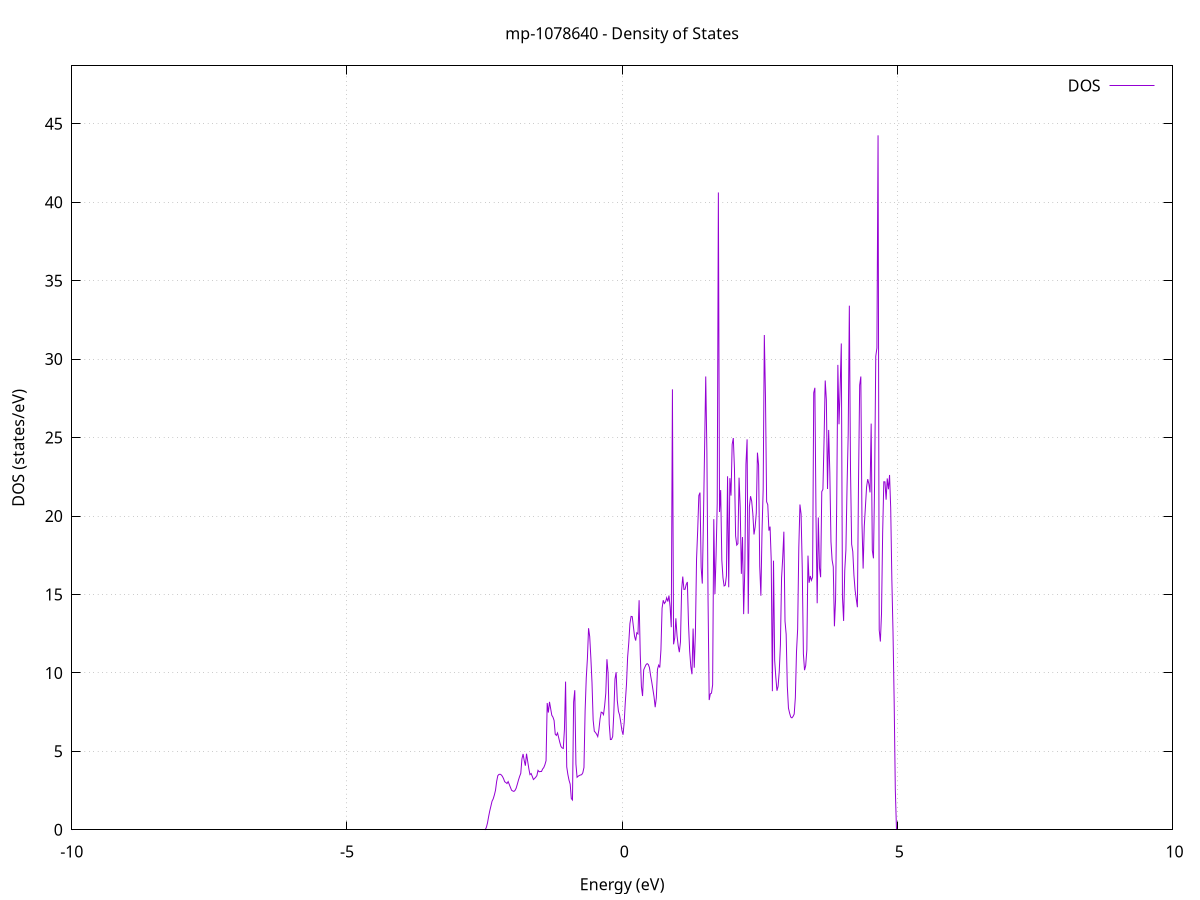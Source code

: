 set title 'mp-1078640 - Density of States'
set xlabel 'Energy (eV)'
set ylabel 'DOS (states/eV)'
set grid
set xrange [-10:10]
set yrange [0:48.691]
set xzeroaxis lt -1
set terminal png size 800,600
set output 'mp-1078640_dos_gnuplot.png'
plot '-' using 1:2 with lines title 'DOS'
-34.865500 0.000000
-34.844600 0.000000
-34.823700 0.000000
-34.802900 0.000000
-34.782000 0.000000
-34.761100 0.000000
-34.740200 0.000000
-34.719400 0.000000
-34.698500 0.000000
-34.677600 0.000000
-34.656700 0.000000
-34.635900 0.000000
-34.615000 0.000000
-34.594100 0.000000
-34.573200 0.000000
-34.552400 0.000000
-34.531500 0.000000
-34.510600 0.000000
-34.489700 0.000000
-34.468900 0.000000
-34.448000 0.000000
-34.427100 0.000000
-34.406200 0.000000
-34.385400 0.000000
-34.364500 0.000000
-34.343600 0.000000
-34.322700 0.000000
-34.301900 0.000000
-34.281000 0.000000
-34.260100 0.000000
-34.239200 0.000000
-34.218400 0.000000
-34.197500 0.000000
-34.176600 0.000000
-34.155700 0.000000
-34.134900 0.000000
-34.114000 0.000000
-34.093100 0.000000
-34.072200 0.000000
-34.051400 0.000000
-34.030500 0.000000
-34.009600 0.000000
-33.988700 0.000000
-33.967900 0.000000
-33.947000 0.000000
-33.926100 0.000000
-33.905200 0.000000
-33.884400 0.000000
-33.863500 0.000000
-33.842600 0.000000
-33.821700 0.000000
-33.800900 0.000000
-33.780000 0.000000
-33.759100 0.000000
-33.738200 0.000000
-33.717400 0.000000
-33.696500 0.000000
-33.675600 0.000000
-33.654700 0.000000
-33.633900 0.000000
-33.613000 0.000000
-33.592100 0.000000
-33.571300 0.000000
-33.550400 0.000000
-33.529500 0.000000
-33.508600 0.000000
-33.487800 0.000000
-33.466900 0.000000
-33.446000 0.000000
-33.425100 0.000000
-33.404300 0.000000
-33.383400 0.000000
-33.362500 0.000000
-33.341600 0.000000
-33.320800 0.000000
-33.299900 0.000000
-33.279000 0.000000
-33.258100 0.000000
-33.237300 0.000000
-33.216400 0.000000
-33.195500 0.000000
-33.174600 0.000000
-33.153800 0.000000
-33.132900 0.000000
-33.112000 0.000000
-33.091100 0.000000
-33.070300 0.000000
-33.049400 0.000000
-33.028500 0.000000
-33.007600 0.000000
-32.986800 0.000000
-32.965900 791.883500
-32.945000 0.000000
-32.924100 0.000000
-32.903300 0.000000
-32.882400 0.000000
-32.861500 0.000000
-32.840600 0.000000
-32.819800 0.000000
-32.798900 0.000000
-32.778000 0.000000
-32.757100 0.000000
-32.736300 0.000000
-32.715400 0.000000
-32.694500 0.000000
-32.673600 0.000000
-32.652800 0.000000
-32.631900 0.000000
-32.611000 0.000000
-32.590100 0.000000
-32.569300 0.000000
-32.548400 0.000000
-32.527500 0.000000
-32.506600 0.000000
-32.485800 0.000000
-32.464900 0.000000
-32.444000 0.000000
-32.423100 0.000000
-32.402300 0.000000
-32.381400 0.000000
-32.360500 0.000000
-32.339600 0.000000
-32.318800 0.000000
-32.297900 0.000000
-32.277000 0.000000
-32.256200 0.000000
-32.235300 0.000000
-32.214400 0.000000
-32.193500 0.000000
-32.172700 0.000000
-32.151800 0.000000
-32.130900 0.000000
-32.110000 0.000000
-32.089200 0.000000
-32.068300 0.000000
-32.047400 0.000000
-32.026500 0.000000
-32.005700 0.000000
-31.984800 0.000000
-31.963900 0.000000
-31.943000 0.000000
-31.922200 0.000000
-31.901300 0.000000
-31.880400 0.000000
-31.859500 0.000000
-31.838700 0.000000
-31.817800 0.000000
-31.796900 0.000000
-31.776000 0.000000
-31.755200 0.000000
-31.734300 0.000000
-31.713400 0.000000
-31.692500 0.000000
-31.671700 0.000000
-31.650800 0.000000
-31.629900 0.000000
-31.609000 0.000000
-31.588200 0.000000
-31.567300 0.000000
-31.546400 0.000000
-31.525500 0.000000
-31.504700 0.000000
-31.483800 0.000000
-31.462900 0.000000
-31.442000 0.000000
-31.421200 0.000000
-31.400300 0.000000
-31.379400 0.000000
-31.358500 0.000000
-31.337700 0.000000
-31.316800 0.000000
-31.295900 0.000000
-31.275000 0.000000
-31.254200 0.000000
-31.233300 0.000000
-31.212400 0.000000
-31.191500 0.000000
-31.170700 0.000000
-31.149800 0.000000
-31.128900 0.000000
-31.108000 0.000000
-31.087200 0.000000
-31.066300 0.000000
-31.045400 0.000000
-31.024600 0.000000
-31.003700 0.000000
-30.982800 0.000000
-30.961900 0.000000
-30.941100 0.000000
-30.920200 0.000000
-30.899300 0.000000
-30.878400 0.000000
-30.857600 0.000000
-30.836700 0.000000
-30.815800 0.000000
-30.794900 0.000000
-30.774100 0.000000
-30.753200 0.000000
-30.732300 0.000000
-30.711400 0.000000
-30.690600 0.000000
-30.669700 0.000000
-30.648800 0.000000
-30.627900 0.000000
-30.607100 0.000000
-30.586200 0.000000
-30.565300 0.000000
-30.544400 0.000000
-30.523600 0.000000
-30.502700 0.000000
-30.481800 0.000000
-30.460900 0.000000
-30.440100 0.000000
-30.419200 0.000000
-30.398300 0.000000
-30.377400 0.000000
-30.356600 0.000000
-30.335700 0.000000
-30.314800 0.000000
-30.293900 0.000000
-30.273100 0.000000
-30.252200 0.000000
-30.231300 0.000000
-30.210400 0.000000
-30.189600 0.000000
-30.168700 0.000000
-30.147800 0.000000
-30.126900 0.000000
-30.106100 0.000000
-30.085200 0.000000
-30.064300 0.000000
-30.043400 0.000000
-30.022600 0.000000
-30.001700 0.000000
-29.980800 0.000000
-29.959900 0.000000
-29.939100 0.000000
-29.918200 0.000000
-29.897300 0.000000
-29.876400 0.000000
-29.855600 0.000000
-29.834700 0.000000
-29.813800 0.000000
-29.792900 0.000000
-29.772100 0.000000
-29.751200 0.000000
-29.730300 0.000000
-29.709500 0.000000
-29.688600 0.000000
-29.667700 0.000000
-29.646800 0.000000
-29.626000 0.000000
-29.605100 0.000000
-29.584200 0.000000
-29.563300 0.000000
-29.542500 0.000000
-29.521600 0.000000
-29.500700 0.000000
-29.479800 0.000000
-29.459000 0.000000
-29.438100 0.000000
-29.417200 0.000000
-29.396300 0.000000
-29.375500 0.000000
-29.354600 0.000000
-29.333700 0.000000
-29.312800 0.000000
-29.292000 0.000000
-29.271100 0.000000
-29.250200 0.000000
-29.229300 0.000000
-29.208500 0.000000
-29.187600 0.000000
-29.166700 0.000000
-29.145800 0.000000
-29.125000 0.000000
-29.104100 0.000000
-29.083200 0.000000
-29.062300 0.000000
-29.041500 0.000000
-29.020600 0.000000
-28.999700 0.000000
-28.978800 0.000000
-28.958000 0.000000
-28.937100 0.000000
-28.916200 0.000000
-28.895300 0.000000
-28.874500 0.000000
-28.853600 0.000000
-28.832700 0.000000
-28.811800 0.000000
-28.791000 0.000000
-28.770100 0.000000
-28.749200 0.000000
-28.728300 0.000000
-28.707500 0.000000
-28.686600 0.000000
-28.665700 0.000000
-28.644800 0.000000
-28.624000 0.000000
-28.603100 0.000000
-28.582200 0.000000
-28.561300 0.000000
-28.540500 0.000000
-28.519600 0.000000
-28.498700 0.000000
-28.477900 0.000000
-28.457000 0.000000
-28.436100 0.000000
-28.415200 0.000000
-28.394400 0.000000
-28.373500 0.000000
-28.352600 0.000000
-28.331700 0.000000
-28.310900 0.000000
-28.290000 0.000000
-28.269100 0.000000
-28.248200 0.000000
-28.227400 0.000000
-28.206500 0.000000
-28.185600 0.000000
-28.164700 0.000000
-28.143900 0.000000
-28.123000 0.000000
-28.102100 0.000000
-28.081200 0.000000
-28.060400 0.000000
-28.039500 0.000000
-28.018600 0.000000
-27.997700 0.000000
-27.976900 0.000000
-27.956000 0.000000
-27.935100 0.000000
-27.914200 0.000000
-27.893400 0.000000
-27.872500 0.000000
-27.851600 0.000000
-27.830700 0.000000
-27.809900 0.000000
-27.789000 0.000000
-27.768100 0.000000
-27.747200 0.000000
-27.726400 0.000000
-27.705500 0.000000
-27.684600 0.000000
-27.663700 0.000000
-27.642900 0.000000
-27.622000 0.000000
-27.601100 0.000000
-27.580200 0.000000
-27.559400 0.000000
-27.538500 0.000000
-27.517600 0.000000
-27.496700 0.000000
-27.475900 0.000000
-27.455000 0.000000
-27.434100 0.000000
-27.413200 0.000000
-27.392400 0.000000
-27.371500 0.000000
-27.350600 0.000000
-27.329700 0.000000
-27.308900 0.000000
-27.288000 0.000000
-27.267100 0.000000
-27.246300 0.000000
-27.225400 0.000000
-27.204500 0.000000
-27.183600 0.000000
-27.162800 0.000000
-27.141900 0.000000
-27.121000 0.000000
-27.100100 0.000000
-27.079300 0.000000
-27.058400 0.000000
-27.037500 0.000000
-27.016600 0.000000
-26.995800 0.000000
-26.974900 0.000000
-26.954000 0.000000
-26.933100 0.000000
-26.912300 0.000000
-26.891400 0.000000
-26.870500 0.000000
-26.849600 0.000000
-26.828800 0.000000
-26.807900 0.000000
-26.787000 0.000000
-26.766100 0.000000
-26.745300 0.000000
-26.724400 0.000000
-26.703500 0.000000
-26.682600 0.000000
-26.661800 0.000000
-26.640900 0.000000
-26.620000 0.000000
-26.599100 0.000000
-26.578300 0.000000
-26.557400 0.000000
-26.536500 0.000000
-26.515600 0.000000
-26.494800 0.000000
-26.473900 0.000000
-26.453000 0.000000
-26.432100 0.000000
-26.411300 0.000000
-26.390400 0.000000
-26.369500 0.000000
-26.348600 0.000000
-26.327800 0.000000
-26.306900 0.000000
-26.286000 0.000000
-26.265100 0.000000
-26.244300 0.000000
-26.223400 0.000000
-26.202500 0.000000
-26.181600 0.000000
-26.160800 0.000000
-26.139900 0.000000
-26.119000 0.000000
-26.098100 0.000000
-26.077300 0.000000
-26.056400 0.000000
-26.035500 0.000000
-26.014600 0.000000
-25.993800 0.000000
-25.972900 0.000000
-25.952000 0.000000
-25.931200 0.000000
-25.910300 0.000000
-25.889400 0.000000
-25.868500 0.000000
-25.847700 0.000000
-25.826800 0.000000
-25.805900 0.000000
-25.785000 0.000000
-25.764200 0.000000
-25.743300 0.000000
-25.722400 0.000000
-25.701500 0.000000
-25.680700 0.000000
-25.659800 0.000000
-25.638900 0.000000
-25.618000 0.000000
-25.597200 0.000000
-25.576300 0.000000
-25.555400 0.000000
-25.534500 0.000000
-25.513700 0.000000
-25.492800 0.000000
-25.471900 0.000000
-25.451000 0.000000
-25.430200 0.000000
-25.409300 0.000000
-25.388400 0.000000
-25.367500 0.000000
-25.346700 0.000000
-25.325800 0.000000
-25.304900 0.000000
-25.284000 0.000000
-25.263200 0.000000
-25.242300 0.000000
-25.221400 0.000000
-25.200500 0.000000
-25.179700 0.000000
-25.158800 0.000000
-25.137900 0.000000
-25.117000 0.000000
-25.096200 0.000000
-25.075300 0.000000
-25.054400 0.000000
-25.033500 0.000000
-25.012700 0.000000
-24.991800 0.000000
-24.970900 0.000000
-24.950000 0.000000
-24.929200 0.000000
-24.908300 0.000000
-24.887400 0.000000
-24.866500 0.000000
-24.845700 0.000000
-24.824800 0.000000
-24.803900 0.000000
-24.783000 0.000000
-24.762200 0.000000
-24.741300 0.000000
-24.720400 0.000000
-24.699600 0.000000
-24.678700 0.000000
-24.657800 0.000000
-24.636900 0.000000
-24.616100 0.000000
-24.595200 0.000000
-24.574300 0.000000
-24.553400 0.000000
-24.532600 0.000000
-24.511700 0.000000
-24.490800 0.000000
-24.469900 0.000000
-24.449100 0.000000
-24.428200 0.000000
-24.407300 0.000000
-24.386400 0.000000
-24.365600 0.000000
-24.344700 0.000000
-24.323800 0.000000
-24.302900 0.000000
-24.282100 0.000000
-24.261200 0.000000
-24.240300 0.000000
-24.219400 0.000000
-24.198600 0.000000
-24.177700 0.000000
-24.156800 0.000000
-24.135900 0.000000
-24.115100 0.000000
-24.094200 0.000000
-24.073300 0.000000
-24.052400 0.000000
-24.031600 0.000000
-24.010700 0.000000
-23.989800 0.000000
-23.968900 0.000000
-23.948100 0.000000
-23.927200 0.000000
-23.906300 0.000000
-23.885400 0.000000
-23.864600 0.000000
-23.843700 0.000000
-23.822800 0.000000
-23.801900 0.000000
-23.781100 0.000000
-23.760200 0.000000
-23.739300 0.000000
-23.718400 0.000000
-23.697600 0.000000
-23.676700 0.000000
-23.655800 0.000000
-23.634900 0.000000
-23.614100 0.000000
-23.593200 0.000000
-23.572300 0.000000
-23.551400 0.000000
-23.530600 0.000000
-23.509700 0.000000
-23.488800 0.000000
-23.468000 0.000000
-23.447100 0.000000
-23.426200 0.000000
-23.405300 0.000000
-23.384500 0.000000
-23.363600 0.000000
-23.342700 0.000000
-23.321800 0.000000
-23.301000 0.000000
-23.280100 0.000000
-23.259200 0.000000
-23.238300 0.000000
-23.217500 0.000000
-23.196600 0.000000
-23.175700 0.000000
-23.154800 0.000000
-23.134000 0.000000
-23.113100 0.000000
-23.092200 0.000000
-23.071300 0.000000
-23.050500 0.000000
-23.029600 0.000000
-23.008700 0.000000
-22.987800 0.000000
-22.967000 0.000000
-22.946100 0.000000
-22.925200 0.000000
-22.904300 0.000000
-22.883500 0.000000
-22.862600 0.000000
-22.841700 0.000000
-22.820800 0.000000
-22.800000 0.000000
-22.779100 0.000000
-22.758200 0.000000
-22.737300 0.000000
-22.716500 0.000000
-22.695600 0.000000
-22.674700 0.000000
-22.653800 0.000000
-22.633000 0.000000
-22.612100 0.000000
-22.591200 0.000000
-22.570300 0.000000
-22.549500 0.000000
-22.528600 0.000000
-22.507700 0.000000
-22.486800 0.000000
-22.466000 0.000000
-22.445100 0.000000
-22.424200 0.000000
-22.403300 0.000000
-22.382500 0.000000
-22.361600 0.000000
-22.340700 0.000000
-22.319800 0.000000
-22.299000 0.000000
-22.278100 0.000000
-22.257200 0.000000
-22.236300 0.000000
-22.215500 0.000000
-22.194600 0.000000
-22.173700 0.000000
-22.152900 0.000000
-22.132000 0.000000
-22.111100 0.000000
-22.090200 0.000000
-22.069400 0.000000
-22.048500 0.000000
-22.027600 0.000000
-22.006700 0.000000
-21.985900 0.000000
-21.965000 0.000000
-21.944100 0.000000
-21.923200 0.000000
-21.902400 0.000000
-21.881500 0.000000
-21.860600 0.000000
-21.839700 0.000000
-21.818900 0.000000
-21.798000 0.000000
-21.777100 0.000000
-21.756200 0.000000
-21.735400 0.000000
-21.714500 0.000000
-21.693600 0.000000
-21.672700 0.000000
-21.651900 0.000000
-21.631000 0.000000
-21.610100 0.000000
-21.589200 0.000000
-21.568400 0.000000
-21.547500 0.000000
-21.526600 0.000000
-21.505700 0.000000
-21.484900 0.000000
-21.464000 0.000000
-21.443100 0.000000
-21.422200 0.000000
-21.401400 0.000000
-21.380500 0.000000
-21.359600 0.000000
-21.338700 0.000000
-21.317900 0.000000
-21.297000 0.000000
-21.276100 0.000000
-21.255200 0.000000
-21.234400 0.000000
-21.213500 0.000000
-21.192600 0.000000
-21.171700 0.000000
-21.150900 0.000000
-21.130000 0.000000
-21.109100 0.000000
-21.088200 0.000000
-21.067400 0.000000
-21.046500 0.000000
-21.025600 0.000000
-21.004700 0.000000
-20.983900 0.000000
-20.963000 0.000000
-20.942100 0.000000
-20.921300 0.000000
-20.900400 0.000000
-20.879500 0.000000
-20.858600 0.000000
-20.837800 0.000000
-20.816900 0.000000
-20.796000 0.000000
-20.775100 0.000000
-20.754300 0.000000
-20.733400 0.000000
-20.712500 0.000000
-20.691600 0.000000
-20.670800 0.000000
-20.649900 0.000000
-20.629000 0.000000
-20.608100 0.000000
-20.587300 0.000000
-20.566400 0.000000
-20.545500 0.000000
-20.524600 0.000000
-20.503800 0.000000
-20.482900 0.000000
-20.462000 0.000000
-20.441100 0.000000
-20.420300 0.000000
-20.399400 0.000000
-20.378500 0.000000
-20.357600 0.000000
-20.336800 0.000000
-20.315900 0.000000
-20.295000 0.000000
-20.274100 0.000000
-20.253300 0.000000
-20.232400 0.000000
-20.211500 0.000000
-20.190600 0.000000
-20.169800 0.000000
-20.148900 0.000000
-20.128000 0.000000
-20.107100 0.000000
-20.086300 0.000000
-20.065400 0.000000
-20.044500 0.000000
-20.023600 0.000000
-20.002800 0.000000
-19.981900 0.000000
-19.961000 0.000000
-19.940100 0.000000
-19.919300 0.000000
-19.898400 0.000000
-19.877500 0.000000
-19.856600 0.000000
-19.835800 0.000000
-19.814900 0.000000
-19.794000 0.000000
-19.773100 0.000000
-19.752300 0.000000
-19.731400 0.000000
-19.710500 0.000000
-19.689700 0.000000
-19.668800 0.000000
-19.647900 0.000000
-19.627000 0.000000
-19.606200 0.000000
-19.585300 0.000000
-19.564400 0.000000
-19.543500 0.000000
-19.522700 0.000000
-19.501800 0.000000
-19.480900 0.000000
-19.460000 0.000000
-19.439200 0.000000
-19.418300 0.000000
-19.397400 0.000000
-19.376500 0.000000
-19.355700 0.000000
-19.334800 0.000000
-19.313900 0.000000
-19.293000 0.000000
-19.272200 0.000000
-19.251300 0.000000
-19.230400 0.000000
-19.209500 0.000000
-19.188700 0.000000
-19.167800 0.000000
-19.146900 0.000000
-19.126000 0.000000
-19.105200 0.000000
-19.084300 0.000000
-19.063400 0.000000
-19.042500 0.000000
-19.021700 0.000000
-19.000800 0.000000
-18.979900 0.000000
-18.959000 0.000000
-18.938200 0.000000
-18.917300 0.000000
-18.896400 0.000000
-18.875500 0.000000
-18.854700 0.000000
-18.833800 0.000000
-18.812900 0.000000
-18.792000 0.000000
-18.771200 0.000000
-18.750300 0.000000
-18.729400 0.000000
-18.708500 0.000000
-18.687700 0.000000
-18.666800 0.000000
-18.645900 0.000000
-18.625000 0.000000
-18.604200 0.000000
-18.583300 0.000000
-18.562400 0.000000
-18.541500 0.000000
-18.520700 0.000000
-18.499800 0.000000
-18.478900 0.000000
-18.458000 0.000000
-18.437200 0.000000
-18.416300 0.000000
-18.395400 0.000000
-18.374600 0.000000
-18.353700 0.000000
-18.332800 0.000000
-18.311900 0.000000
-18.291100 0.000000
-18.270200 0.000000
-18.249300 0.000000
-18.228400 0.000000
-18.207600 0.000000
-18.186700 0.000000
-18.165800 0.000000
-18.144900 0.000000
-18.124100 0.000000
-18.103200 0.000000
-18.082300 0.000000
-18.061400 0.000000
-18.040600 0.000000
-18.019700 0.000000
-17.998800 0.000000
-17.977900 0.000000
-17.957100 0.000000
-17.936200 0.000000
-17.915300 0.000000
-17.894400 0.000000
-17.873600 0.000000
-17.852700 0.000000
-17.831800 0.000000
-17.810900 0.000000
-17.790100 0.000000
-17.769200 0.000000
-17.748300 0.000000
-17.727400 0.000000
-17.706600 0.000000
-17.685700 0.000000
-17.664800 0.000000
-17.643900 0.000000
-17.623100 0.000000
-17.602200 0.000000
-17.581300 0.000000
-17.560400 0.000000
-17.539600 0.000000
-17.518700 0.000000
-17.497800 0.000000
-17.476900 0.000000
-17.456100 0.000000
-17.435200 0.000000
-17.414300 0.000000
-17.393400 0.000000
-17.372600 0.000000
-17.351700 0.000000
-17.330800 0.000000
-17.309900 0.000000
-17.289100 0.000000
-17.268200 0.000000
-17.247300 0.000000
-17.226400 0.000000
-17.205600 0.000000
-17.184700 0.000000
-17.163800 0.000000
-17.143000 0.000000
-17.122100 0.000000
-17.101200 0.000000
-17.080300 0.000000
-17.059500 0.000000
-17.038600 0.000000
-17.017700 0.000000
-16.996800 0.000000
-16.976000 0.000000
-16.955100 0.000000
-16.934200 0.000000
-16.913300 0.000000
-16.892500 0.000000
-16.871600 0.000000
-16.850700 0.000000
-16.829800 0.000000
-16.809000 0.000000
-16.788100 0.000000
-16.767200 0.000000
-16.746300 0.000000
-16.725500 0.000000
-16.704600 0.000000
-16.683700 0.000000
-16.662800 0.000000
-16.642000 0.000000
-16.621100 0.000000
-16.600200 0.000000
-16.579300 0.000000
-16.558500 0.000000
-16.537600 0.000000
-16.516700 1188.768300
-16.495800 273.122600
-16.475000 773.985600
-16.454100 1360.183500
-16.433200 0.000000
-16.412300 0.000000
-16.391500 0.000000
-16.370600 0.000000
-16.349700 0.000000
-16.328800 0.000000
-16.308000 0.000000
-16.287100 0.000000
-16.266200 0.000000
-16.245300 0.000000
-16.224500 0.000000
-16.203600 0.000000
-16.182700 0.000000
-16.161800 0.000000
-16.141000 0.000000
-16.120100 0.000000
-16.099200 0.000000
-16.078300 0.000000
-16.057500 0.000000
-16.036600 0.000000
-16.015700 0.000000
-15.994800 0.000000
-15.974000 0.000000
-15.953100 0.000000
-15.932200 0.000000
-15.911400 0.000000
-15.890500 0.000000
-15.869600 0.000000
-15.848700 0.000000
-15.827900 0.000000
-15.807000 0.000000
-15.786100 0.000000
-15.765200 0.000000
-15.744400 0.000000
-15.723500 0.000000
-15.702600 0.000000
-15.681700 0.000000
-15.660900 0.000000
-15.640000 0.000000
-15.619100 0.000000
-15.598200 0.000000
-15.577400 0.000000
-15.556500 0.000000
-15.535600 0.000000
-15.514700 0.000000
-15.493900 0.000000
-15.473000 0.000000
-15.452100 0.000000
-15.431200 0.000000
-15.410400 0.000000
-15.389500 0.000000
-15.368600 0.000000
-15.347700 0.000000
-15.326900 0.000000
-15.306000 0.000000
-15.285100 0.000000
-15.264200 0.000000
-15.243400 0.000000
-15.222500 0.000000
-15.201600 0.000000
-15.180700 0.000000
-15.159900 0.000000
-15.139000 0.000000
-15.118100 0.000000
-15.097200 0.000000
-15.076400 0.000000
-15.055500 0.000000
-15.034600 0.000000
-15.013700 0.000000
-14.992900 0.000000
-14.972000 0.000000
-14.951100 0.000000
-14.930200 0.000000
-14.909400 0.000000
-14.888500 0.000000
-14.867600 0.000000
-14.846700 0.000000
-14.825900 0.000000
-14.805000 0.000000
-14.784100 0.000000
-14.763200 0.000000
-14.742400 0.000000
-14.721500 0.000000
-14.700600 0.000000
-14.679700 0.000000
-14.658900 0.000000
-14.638000 0.000000
-14.617100 0.000000
-14.596300 0.000000
-14.575400 0.000000
-14.554500 0.000000
-14.533600 0.000000
-14.512800 0.000000
-14.491900 0.000000
-14.471000 0.000000
-14.450100 0.000000
-14.429300 0.000000
-14.408400 0.000000
-14.387500 0.000000
-14.366600 0.000000
-14.345800 0.000000
-14.324900 0.000000
-14.304000 0.000000
-14.283100 0.000000
-14.262300 0.000000
-14.241400 0.000000
-14.220500 0.000000
-14.199600 0.000000
-14.178800 0.000000
-14.157900 0.000000
-14.137000 0.000000
-14.116100 0.000000
-14.095300 0.000000
-14.074400 0.000000
-14.053500 0.000000
-14.032600 0.000000
-14.011800 0.000000
-13.990900 0.000000
-13.970000 0.000000
-13.949100 0.000000
-13.928300 0.000000
-13.907400 0.000000
-13.886500 0.000000
-13.865600 0.000000
-13.844800 0.000000
-13.823900 0.000000
-13.803000 0.000000
-13.782100 0.000000
-13.761300 0.000000
-13.740400 0.000000
-13.719500 0.000000
-13.698600 0.000000
-13.677800 0.000000
-13.656900 0.000000
-13.636000 0.000000
-13.615100 0.000000
-13.594300 0.000000
-13.573400 0.000000
-13.552500 0.000000
-13.531600 0.000000
-13.510800 0.000000
-13.489900 0.000000
-13.469000 0.000000
-13.448100 0.000000
-13.427300 0.000000
-13.406400 0.000000
-13.385500 0.000000
-13.364700 0.000000
-13.343800 0.000000
-13.322900 0.000000
-13.302000 0.000000
-13.281200 0.000000
-13.260300 0.000000
-13.239400 0.000000
-13.218500 0.000000
-13.197700 0.000000
-13.176800 0.000000
-13.155900 0.000000
-13.135000 0.000000
-13.114200 0.000000
-13.093300 0.000000
-13.072400 0.000000
-13.051500 0.000000
-13.030700 0.000000
-13.009800 0.000000
-12.988900 0.000000
-12.968000 0.000000
-12.947200 0.000000
-12.926300 0.000000
-12.905400 0.000000
-12.884500 0.000000
-12.863700 0.000000
-12.842800 0.000000
-12.821900 0.000000
-12.801000 0.000000
-12.780200 0.000000
-12.759300 0.000000
-12.738400 0.000000
-12.717500 0.000000
-12.696700 0.000000
-12.675800 0.000000
-12.654900 0.000000
-12.634000 0.000000
-12.613200 0.000000
-12.592300 0.000000
-12.571400 0.000000
-12.550500 0.000000
-12.529700 0.000000
-12.508800 0.000000
-12.487900 0.000000
-12.467000 0.000000
-12.446200 0.000000
-12.425300 0.000000
-12.404400 0.000000
-12.383500 0.000000
-12.362700 0.000000
-12.341800 0.000000
-12.320900 0.000000
-12.300000 0.000000
-12.279200 0.000000
-12.258300 0.000000
-12.237400 0.000000
-12.216500 0.000000
-12.195700 0.000000
-12.174800 0.000000
-12.153900 0.000000
-12.133100 0.000000
-12.112200 0.000000
-12.091300 0.000000
-12.070400 0.000000
-12.049600 0.000000
-12.028700 0.000000
-12.007800 0.000000
-11.986900 0.000000
-11.966100 0.000000
-11.945200 0.000000
-11.924300 0.000000
-11.903400 0.000000
-11.882600 0.000000
-11.861700 0.000000
-11.840800 0.000000
-11.819900 0.000000
-11.799100 0.000000
-11.778200 0.000000
-11.757300 0.000000
-11.736400 0.000000
-11.715600 0.000000
-11.694700 0.000000
-11.673800 0.000000
-11.652900 0.000000
-11.632100 0.000000
-11.611200 0.000000
-11.590300 0.000000
-11.569400 0.000000
-11.548600 0.000000
-11.527700 0.000000
-11.506800 0.000000
-11.485900 0.000000
-11.465100 0.000000
-11.444200 0.000000
-11.423300 0.000000
-11.402400 0.000000
-11.381600 0.000000
-11.360700 0.000000
-11.339800 0.000000
-11.318900 0.000000
-11.298100 0.000000
-11.277200 0.000000
-11.256300 0.000000
-11.235400 0.000000
-11.214600 0.000000
-11.193700 0.000000
-11.172800 0.000000
-11.151900 0.000000
-11.131100 0.000000
-11.110200 0.000000
-11.089300 0.000000
-11.068400 0.000000
-11.047600 0.000000
-11.026700 0.000000
-11.005800 0.000000
-10.984900 0.000000
-10.964100 0.000000
-10.943200 0.000000
-10.922300 0.000000
-10.901400 0.000000
-10.880600 0.000000
-10.859700 0.000000
-10.838800 0.000000
-10.818000 0.000000
-10.797100 0.000000
-10.776200 0.000000
-10.755300 0.000000
-10.734500 0.000000
-10.713600 0.000000
-10.692700 0.000000
-10.671800 0.000000
-10.651000 0.000000
-10.630100 0.000000
-10.609200 0.000000
-10.588300 0.000000
-10.567500 0.000000
-10.546600 0.000000
-10.525700 0.000000
-10.504800 0.000000
-10.484000 0.000000
-10.463100 0.000000
-10.442200 0.000000
-10.421300 0.000000
-10.400500 0.000000
-10.379600 0.000000
-10.358700 0.000000
-10.337800 0.000000
-10.317000 0.000000
-10.296100 0.000000
-10.275200 0.000000
-10.254300 0.000000
-10.233500 0.000000
-10.212600 0.000000
-10.191700 0.000000
-10.170800 0.000000
-10.150000 0.000000
-10.129100 0.000000
-10.108200 0.000000
-10.087300 0.000000
-10.066500 0.000000
-10.045600 0.000000
-10.024700 0.000000
-10.003800 0.000000
-9.983000 0.000000
-9.962100 0.000000
-9.941200 0.000000
-9.920300 0.000000
-9.899500 0.000000
-9.878600 0.000000
-9.857700 0.000000
-9.836800 0.000000
-9.816000 0.000000
-9.795100 0.000000
-9.774200 0.000000
-9.753300 0.000000
-9.732500 0.000000
-9.711600 0.000000
-9.690700 0.000000
-9.669800 0.000000
-9.649000 0.000000
-9.628100 0.000000
-9.607200 0.000000
-9.586400 0.000000
-9.565500 0.000000
-9.544600 0.000000
-9.523700 0.000000
-9.502900 0.000000
-9.482000 0.000000
-9.461100 0.000000
-9.440200 0.000000
-9.419400 0.000000
-9.398500 0.000000
-9.377600 0.000000
-9.356700 0.000000
-9.335900 0.000000
-9.315000 0.000000
-9.294100 0.000000
-9.273200 0.000000
-9.252400 0.000000
-9.231500 0.000000
-9.210600 0.000000
-9.189700 0.000000
-9.168900 0.000000
-9.148000 0.000000
-9.127100 0.000000
-9.106200 0.000000
-9.085400 0.000000
-9.064500 0.000000
-9.043600 0.000000
-9.022700 0.000000
-9.001900 0.000000
-8.981000 0.000000
-8.960100 0.000000
-8.939200 0.000000
-8.918400 0.000000
-8.897500 0.000000
-8.876600 0.000000
-8.855700 0.000000
-8.834900 0.000000
-8.814000 0.000000
-8.793100 0.000000
-8.772200 0.000000
-8.751400 0.000000
-8.730500 0.000000
-8.709600 0.000000
-8.688700 0.000000
-8.667900 0.000000
-8.647000 0.000000
-8.626100 0.000000
-8.605200 0.000000
-8.584400 0.000000
-8.563500 0.000000
-8.542600 0.000000
-8.521700 0.000000
-8.500900 0.000000
-8.480000 0.000000
-8.459100 0.000000
-8.438200 0.000000
-8.417400 0.000000
-8.396500 0.000000
-8.375600 0.000000
-8.354700 0.000000
-8.333900 0.000000
-8.313000 0.000000
-8.292100 0.000000
-8.271300 0.000000
-8.250400 0.000000
-8.229500 0.000000
-8.208600 0.000000
-8.187800 0.000000
-8.166900 0.000000
-8.146000 0.000000
-8.125100 0.000000
-8.104300 0.000000
-8.083400 0.000000
-8.062500 0.000000
-8.041600 0.000000
-8.020800 0.000000
-7.999900 0.000000
-7.979000 0.000000
-7.958100 0.000000
-7.937300 0.000000
-7.916400 0.000000
-7.895500 0.000000
-7.874600 0.000000
-7.853800 0.000000
-7.832900 0.000000
-7.812000 0.000000
-7.791100 0.000000
-7.770300 0.000000
-7.749400 0.000000
-7.728500 0.000000
-7.707600 0.000000
-7.686800 0.000000
-7.665900 0.000000
-7.645000 0.000000
-7.624100 0.000000
-7.603300 0.000000
-7.582400 0.000000
-7.561500 0.000000
-7.540600 0.000000
-7.519800 0.000000
-7.498900 0.000000
-7.478000 0.000000
-7.457100 0.000000
-7.436300 0.000000
-7.415400 0.000000
-7.394500 0.000000
-7.373600 0.000000
-7.352800 0.000000
-7.331900 0.000000
-7.311000 0.000000
-7.290100 0.000000
-7.269300 0.000000
-7.248400 0.000000
-7.227500 0.000000
-7.206600 0.000000
-7.185800 0.000000
-7.164900 0.000000
-7.144000 0.000000
-7.123100 0.000000
-7.102300 0.000000
-7.081400 0.000000
-7.060500 0.000000
-7.039700 0.000000
-7.018800 0.000000
-6.997900 0.000000
-6.977000 0.000000
-6.956200 0.000000
-6.935300 0.000000
-6.914400 0.000000
-6.893500 0.000000
-6.872700 0.000000
-6.851800 0.000000
-6.830900 0.000000
-6.810000 0.000000
-6.789200 0.000000
-6.768300 0.000000
-6.747400 0.000000
-6.726500 0.000000
-6.705700 0.000000
-6.684800 0.000000
-6.663900 0.000000
-6.643000 0.000000
-6.622200 0.000000
-6.601300 0.000000
-6.580400 0.000000
-6.559500 0.000000
-6.538700 0.000000
-6.517800 0.000000
-6.496900 0.000000
-6.476000 0.000000
-6.455200 0.000000
-6.434300 0.000000
-6.413400 0.000000
-6.392500 0.000000
-6.371700 0.000000
-6.350800 0.000000
-6.329900 0.000000
-6.309000 0.000000
-6.288200 0.000000
-6.267300 0.000000
-6.246400 0.000000
-6.225500 0.000000
-6.204700 0.000000
-6.183800 0.000000
-6.162900 0.000000
-6.142000 0.000000
-6.121200 0.000000
-6.100300 0.000000
-6.079400 0.000000
-6.058500 0.000000
-6.037700 0.000000
-6.016800 0.000000
-5.995900 0.000000
-5.975000 0.000000
-5.954200 0.000000
-5.933300 0.000000
-5.912400 0.000000
-5.891500 0.000000
-5.870700 0.000000
-5.849800 0.000000
-5.828900 0.000000
-5.808100 0.000000
-5.787200 0.000000
-5.766300 0.000000
-5.745400 0.000000
-5.724600 0.000000
-5.703700 0.000000
-5.682800 0.000000
-5.661900 0.000000
-5.641100 0.000000
-5.620200 0.000000
-5.599300 0.000000
-5.578400 0.000000
-5.557600 0.000000
-5.536700 0.000000
-5.515800 0.000000
-5.494900 0.000000
-5.474100 0.000000
-5.453200 0.000000
-5.432300 0.000000
-5.411400 0.000000
-5.390600 0.000000
-5.369700 0.000000
-5.348800 0.000000
-5.327900 0.000000
-5.307100 0.000000
-5.286200 0.000000
-5.265300 0.000000
-5.244400 0.000000
-5.223600 0.000000
-5.202700 0.000000
-5.181800 0.000000
-5.160900 0.000000
-5.140100 0.000000
-5.119200 0.000000
-5.098300 0.000000
-5.077400 0.000000
-5.056600 0.000000
-5.035700 0.000000
-5.014800 0.000000
-4.993900 0.000000
-4.973100 0.000000
-4.952200 0.000000
-4.931300 0.000000
-4.910400 0.000000
-4.889600 0.000000
-4.868700 0.000000
-4.847800 0.000000
-4.826900 0.000000
-4.806100 0.000000
-4.785200 0.000000
-4.764300 0.000000
-4.743400 0.000000
-4.722600 0.000000
-4.701700 0.000000
-4.680800 0.000000
-4.659900 0.000000
-4.639100 0.000000
-4.618200 0.000000
-4.597300 0.000000
-4.576400 0.000000
-4.555600 0.000000
-4.534700 0.000000
-4.513800 0.000000
-4.493000 0.000000
-4.472100 0.000000
-4.451200 0.000000
-4.430300 0.000000
-4.409500 0.000000
-4.388600 0.000000
-4.367700 0.000000
-4.346800 0.000000
-4.326000 0.000000
-4.305100 0.000000
-4.284200 0.000000
-4.263300 0.000000
-4.242500 0.000000
-4.221600 0.000000
-4.200700 0.000000
-4.179800 0.000000
-4.159000 0.000000
-4.138100 0.000000
-4.117200 0.000000
-4.096300 0.000000
-4.075500 0.000000
-4.054600 0.000000
-4.033700 0.000000
-4.012800 0.000000
-3.992000 0.000000
-3.971100 0.000000
-3.950200 0.000000
-3.929300 0.000000
-3.908500 0.000000
-3.887600 0.000000
-3.866700 0.000000
-3.845800 0.000000
-3.825000 0.000000
-3.804100 0.000000
-3.783200 0.000000
-3.762300 0.000000
-3.741500 0.000000
-3.720600 0.000000
-3.699700 0.000000
-3.678800 0.000000
-3.658000 0.000000
-3.637100 0.000000
-3.616200 0.000000
-3.595300 0.000000
-3.574500 0.000000
-3.553600 0.000000
-3.532700 0.000000
-3.511800 0.000000
-3.491000 0.000000
-3.470100 0.000000
-3.449200 0.000000
-3.428300 0.000000
-3.407500 0.000000
-3.386600 0.000000
-3.365700 0.000000
-3.344800 0.000000
-3.324000 0.000000
-3.303100 0.000000
-3.282200 0.000000
-3.261400 0.000000
-3.240500 0.000000
-3.219600 0.000000
-3.198700 0.000000
-3.177900 0.000000
-3.157000 0.000000
-3.136100 0.000000
-3.115200 0.000000
-3.094400 0.000000
-3.073500 0.000000
-3.052600 0.000000
-3.031700 0.000000
-3.010900 0.000000
-2.990000 0.000000
-2.969100 0.000000
-2.948200 0.000000
-2.927400 0.000000
-2.906500 0.000000
-2.885600 0.000000
-2.864700 0.000000
-2.843900 0.000000
-2.823000 0.000000
-2.802100 0.000000
-2.781200 0.000000
-2.760400 0.000000
-2.739500 0.000000
-2.718600 0.000000
-2.697700 0.000000
-2.676900 0.000000
-2.656000 0.000000
-2.635100 0.000000
-2.614200 0.000000
-2.593400 0.000000
-2.572500 0.000000
-2.551600 0.000000
-2.530700 0.000000
-2.509900 0.000000
-2.489000 0.010100
-2.468100 0.141500
-2.447200 0.425100
-2.426400 0.834600
-2.405500 1.202400
-2.384600 1.509900
-2.363700 1.824400
-2.342900 1.969900
-2.322000 2.214600
-2.301100 2.518800
-2.280200 3.080300
-2.259400 3.448700
-2.238500 3.527400
-2.217600 3.540100
-2.196700 3.499800
-2.175900 3.406500
-2.155000 3.260100
-2.134100 3.061600
-2.113200 3.012900
-2.092400 2.948200
-2.071500 3.071200
-2.050600 2.889000
-2.029800 2.702500
-2.008900 2.519200
-1.988000 2.473700
-1.967100 2.445000
-1.946300 2.508900
-1.925400 2.654500
-1.904500 2.905400
-1.883600 3.171700
-1.862800 3.402900
-1.841900 3.599000
-1.821000 4.513900
-1.800100 4.830500
-1.779300 4.410800
-1.758400 4.083800
-1.737500 4.846200
-1.716600 4.370200
-1.695800 3.897700
-1.674900 3.517600
-1.654000 3.583700
-1.633100 3.400700
-1.612300 3.202600
-1.591400 3.267600
-1.570500 3.349800
-1.549600 3.449200
-1.528800 3.786600
-1.507900 3.698300
-1.487000 3.738800
-1.466100 3.738700
-1.445300 3.870400
-1.424400 3.963700
-1.403500 4.144300
-1.382600 4.402700
-1.361800 8.079400
-1.340900 7.471100
-1.320000 8.153200
-1.299100 7.727700
-1.278300 7.300500
-1.257400 7.180800
-1.236500 6.967000
-1.215600 6.091200
-1.194800 6.014100
-1.173900 6.172200
-1.153000 5.868800
-1.132100 5.563400
-1.111300 5.307200
-1.090400 5.217100
-1.069500 5.183800
-1.048600 6.400600
-1.027800 9.445600
-1.006900 4.010400
-0.986000 3.519900
-0.965100 3.156700
-0.944300 2.910000
-0.923400 1.990400
-0.902500 1.899600
-0.881600 8.148200
-0.860800 8.896200
-0.839900 4.186300
-0.819000 3.344600
-0.798100 3.415700
-0.777300 3.462500
-0.756400 3.493000
-0.735500 3.510500
-0.714700 3.632700
-0.693800 3.969300
-0.672900 7.579400
-0.652000 9.674200
-0.631200 10.917400
-0.610300 12.847300
-0.589400 12.316200
-0.568500 10.954100
-0.547700 9.373700
-0.526800 6.990300
-0.505900 6.287800
-0.485000 6.198500
-0.464200 6.096000
-0.443300 5.939300
-0.422400 6.376900
-0.401500 7.064900
-0.380700 7.498400
-0.359800 7.467500
-0.338900 7.335700
-0.318000 7.909500
-0.297200 8.702000
-0.276300 10.871500
-0.255400 9.967500
-0.234500 6.735200
-0.213700 5.750200
-0.192800 5.761000
-0.171900 5.945600
-0.151000 7.456600
-0.130200 9.606000
-0.109300 10.046400
-0.088400 8.245500
-0.067500 7.556200
-0.046700 7.312900
-0.025800 6.856200
-0.004900 6.343600
0.016000 6.055500
0.036800 6.829200
0.057700 8.149900
0.078600 9.257300
0.099500 11.000200
0.120300 11.914300
0.141200 13.139300
0.162100 13.602300
0.183000 13.588500
0.203800 12.967200
0.224700 12.346900
0.245600 12.059400
0.266500 12.553100
0.287300 12.485200
0.308200 14.634200
0.329100 11.186900
0.350000 9.130700
0.370800 8.524700
0.391700 10.194300
0.412600 10.363200
0.433500 10.521500
0.454300 10.591600
0.475200 10.535000
0.496100 10.337900
0.516900 9.838100
0.537800 9.423500
0.558700 8.953900
0.579600 8.475800
0.600400 7.811500
0.621300 8.412400
0.642200 10.233100
0.663100 10.492000
0.683900 10.342100
0.704800 11.461200
0.725700 14.123300
0.746600 14.629900
0.767400 14.423200
0.788300 14.520200
0.809200 14.787200
0.830100 14.547800
0.850900 14.931800
0.871800 14.192300
0.892700 12.915100
0.913600 28.074300
0.934400 11.821800
0.955300 12.221000
0.976200 13.477600
0.997100 12.379700
1.017900 11.744400
1.038800 11.318700
1.059700 11.974600
1.080600 15.292900
1.101400 16.137500
1.122300 15.320900
1.143200 15.327400
1.164100 15.634800
1.184900 15.792800
1.205800 13.124100
1.226700 11.393900
1.247600 10.411300
1.268400 9.913900
1.289300 12.826400
1.310200 10.330600
1.331100 12.542400
1.351900 17.259700
1.372800 19.103500
1.393700 21.304500
1.414600 21.491200
1.435400 16.722300
1.456300 15.691300
1.477200 19.816800
1.498100 24.303800
1.518900 28.894500
1.539800 24.079000
1.560700 14.721200
1.581600 8.268700
1.602400 8.666200
1.623300 8.708100
1.644200 9.235900
1.665100 19.801800
1.685900 15.020800
1.706800 17.510100
1.727700 20.811400
1.748500 40.624200
1.769400 20.254200
1.790300 21.654200
1.811200 17.184100
1.832000 16.062900
1.852900 15.541400
1.873800 15.587800
1.894700 16.195000
1.915500 22.533200
1.936400 15.456100
1.957300 22.414300
1.978200 21.299500
1.999000 24.561000
2.019900 24.968800
2.040800 23.001600
2.061700 18.730900
2.082500 18.144600
2.103400 18.237200
2.124300 22.443900
2.145200 20.558400
2.166000 16.312100
2.186900 18.656900
2.207800 13.744500
2.228700 16.631700
2.249500 23.301100
2.270400 24.885300
2.291300 13.765200
2.312200 20.593000
2.333000 21.261700
2.353900 20.941000
2.374800 20.139900
2.395700 18.821900
2.416500 19.296000
2.437400 20.184800
2.458300 24.038000
2.479200 23.243500
2.500000 16.782500
2.520900 14.920100
2.541800 19.044700
2.562700 21.714900
2.583500 31.535000
2.604400 27.602100
2.625300 20.908500
2.646200 20.719600
2.667000 19.068300
2.687900 19.323600
2.708800 17.192000
2.729700 8.835100
2.750500 17.152200
2.771400 10.793200
2.792300 9.724300
2.813200 8.862300
2.834000 9.143100
2.854900 10.122200
2.875800 11.807800
2.896700 16.057000
2.917500 17.330200
2.938400 18.998800
2.959300 13.300900
2.980200 12.459800
3.001000 9.151200
3.021900 7.756700
3.042800 7.433200
3.063600 7.183200
3.084500 7.134000
3.105400 7.222500
3.126300 7.376700
3.147100 8.416700
3.168000 11.342900
3.188900 12.790300
3.209800 17.975400
3.230600 20.732700
3.251500 20.119000
3.272400 16.714200
3.293300 11.215500
3.314100 10.173100
3.335000 10.459200
3.355900 11.459100
3.376800 17.474400
3.397600 15.744800
3.418500 16.178000
3.439400 15.901800
3.460300 16.103300
3.481100 27.850800
3.502000 28.171500
3.522900 19.839800
3.543800 14.436600
3.564600 19.904100
3.585500 16.699600
3.606400 16.096600
3.627300 21.552500
3.648100 21.698600
3.669000 24.877600
3.689900 28.635700
3.710800 27.393200
3.731600 21.719300
3.752500 25.486900
3.773400 22.789800
3.794300 18.366200
3.815100 17.196000
3.836000 16.762300
3.856900 12.970000
3.877800 14.652600
3.898600 20.797500
3.919500 29.631300
3.940400 25.846000
3.961300 28.186800
3.982100 30.997300
4.003000 14.844600
4.023900 13.310400
4.044800 16.533600
4.065600 17.828600
4.086500 21.880200
4.107400 25.193500
4.128300 33.406800
4.149100 23.036600
4.170000 18.197600
4.190900 17.733600
4.211800 16.217000
4.232600 15.276200
4.253500 14.719600
4.274400 14.186100
4.295200 22.318800
4.316100 28.348100
4.337000 28.891700
4.357900 19.536700
4.378700 16.650000
4.399600 19.348100
4.420500 20.596900
4.441400 21.849600
4.462200 22.348400
4.483100 22.046500
4.504000 21.505100
4.524900 25.890100
4.545700 17.806800
4.566600 17.302100
4.587500 22.194900
4.608400 30.178100
4.629200 30.708900
4.650100 44.264800
4.671000 12.735400
4.691900 11.998300
4.712700 13.760800
4.733600 18.938200
4.754500 22.181400
4.775400 22.175600
4.796200 21.038300
4.817100 22.395500
4.838000 21.702600
4.858900 22.615700
4.879700 20.504700
4.900600 15.928000
4.921500 12.620800
4.942400 8.227400
4.963200 2.587800
4.984100 0.087300
5.005000 0.000000
5.025900 0.000000
5.046700 0.000000
5.067600 0.000000
5.088500 0.000000
5.109400 0.000000
5.130200 0.000000
5.151100 0.000000
5.172000 0.000000
5.192900 0.000000
5.213700 0.000000
5.234600 0.000000
5.255500 0.000000
5.276400 0.000000
5.297200 0.000000
5.318100 0.000000
5.339000 0.000000
5.359900 0.000000
5.380700 0.000000
5.401600 0.000000
5.422500 0.000000
5.443400 0.000000
5.464200 0.000000
5.485100 0.000000
5.506000 0.000000
5.526800 0.000000
5.547700 0.000000
5.568600 0.000000
5.589500 0.000000
5.610300 0.000000
5.631200 0.000000
5.652100 0.000000
5.673000 0.000000
5.693800 0.000000
5.714700 0.000000
5.735600 0.000000
5.756500 0.000000
5.777300 0.000000
5.798200 0.000000
5.819100 0.000000
5.840000 0.000000
5.860800 0.000000
5.881700 0.000000
5.902600 0.000000
5.923500 0.000000
5.944300 0.000000
5.965200 0.000000
5.986100 0.000000
6.007000 0.000000
6.027800 0.000000
6.048700 0.000000
6.069600 0.000000
6.090500 0.000000
6.111300 0.000000
6.132200 0.000000
6.153100 0.000000
6.174000 0.000000
6.194800 0.000000
6.215700 0.000000
6.236600 0.000000
6.257500 0.000000
6.278300 0.000000
6.299200 0.000000
6.320100 0.000000
6.341000 0.000000
6.361800 0.000000
6.382700 0.000000
6.403600 0.000000
6.424500 0.000000
6.445300 0.000000
6.466200 0.000000
6.487100 0.000000
6.508000 0.000000
6.528800 0.000000
6.549700 0.000000
6.570600 0.000000
6.591500 0.000000
6.612300 0.000000
6.633200 0.000000
6.654100 0.000000
6.675000 0.000000
6.695800 0.000000
6.716700 0.000000
6.737600 0.000000
6.758500 0.000000
6.779300 0.000000
6.800200 0.000000
6.821100 0.000000
6.841900 0.000000
6.862800 0.000000
6.883700 0.000000
e
